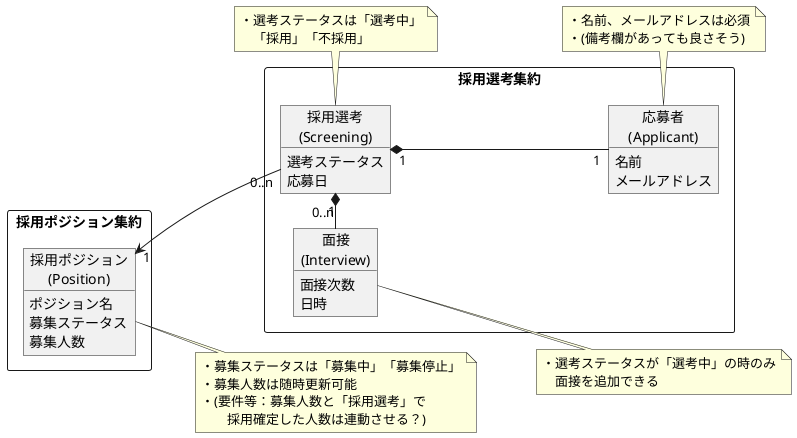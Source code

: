 @startuml domain_model
left to right direction

rectangle "採用ポジション集約" as rec1 {
  object "採用ポジション\n(Position)" as posi1 {
    ポジション名
    募集ステータス
    募集人数
  }

}

rectangle "採用選考集約" as rec2 {
  object "採用選考\n(Screening)" as senko1 {
    選考ステータス
    応募日
  }

  object "応募者\n(Applicant)" as oubo1 {
    名前
    メールアドレス
  }

  object "面接\n(Interview)" as mensetsu1 {
    面接次数
    日時
  }
}


senko1 "0..n" -u-> "1" posi1
oubo1 "1" -u-* "1" senko1
mensetsu1 "0..n" -* "1" senko1


note top of senko1
 ・選考ステータスは「選考中」
 　「採用」「不採用」
end note
note right of posi1
  ・募集ステータスは「募集中」「募集停止」
  ・募集人数は随時更新可能
  ・(要件等：募集人数と「採用選考」で
  　　採用確定した人数は連動させる？)
end note
note top of oubo1 
  ・名前、メールアドレスは必須
  ・(備考欄があっても良さそう)
end note
note right of mensetsu1 
  ・選考ステータスが「選考中」の時のみ
  　面接を追加できる
end note

@enduml

